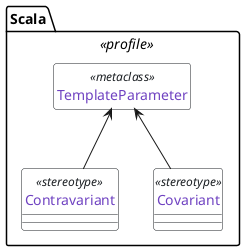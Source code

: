 @startuml
 package Scala <<profile>> {
     class TemplateParameter <<metaclass>>

     class Contravariant <<stereotype>>
     class Covariant <<stereotype>> 

     TemplateParameter <-- Contravariant
     TemplateParameter <-- Covariant
     
 }

hide circle 
hide <<metaclass>> members


skinparam defaultFontName Source Code Pro

skinparam ClassStereotypeFontColor #1b1f23

skinparam class {
    BackgroundColor White
    BorderColor #1b1f23
    ArrowColor #1b1f23
    FontColor #6f42c1
}

skinparam note {
    BackgroundColor White
    BorderColor #1b1f23
    ArrowColor #1b1f23
    FontColor #d73a49
}


skinparam stereotype {
    FontColor #d73a49
}
@enduml 